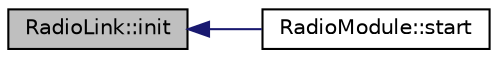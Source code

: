 digraph "RadioLink::init"
{
  edge [fontname="Helvetica",fontsize="10",labelfontname="Helvetica",labelfontsize="10"];
  node [fontname="Helvetica",fontsize="10",shape=record];
  rankdir="LR";
  Node3 [label="RadioLink::init",height=0.2,width=0.4,color="black", fillcolor="grey75", style="filled", fontcolor="black"];
  Node3 -> Node4 [dir="back",color="midnightblue",fontsize="10",style="solid",fontname="Helvetica"];
  Node4 [label="RadioModule::start",height=0.2,width=0.4,color="black", fillcolor="white", style="filled",URL="$class_radio_module.html#a3627426419c1b7b0bd6cd04baeab2a0c",tooltip="Code which initializes module. "];
}
